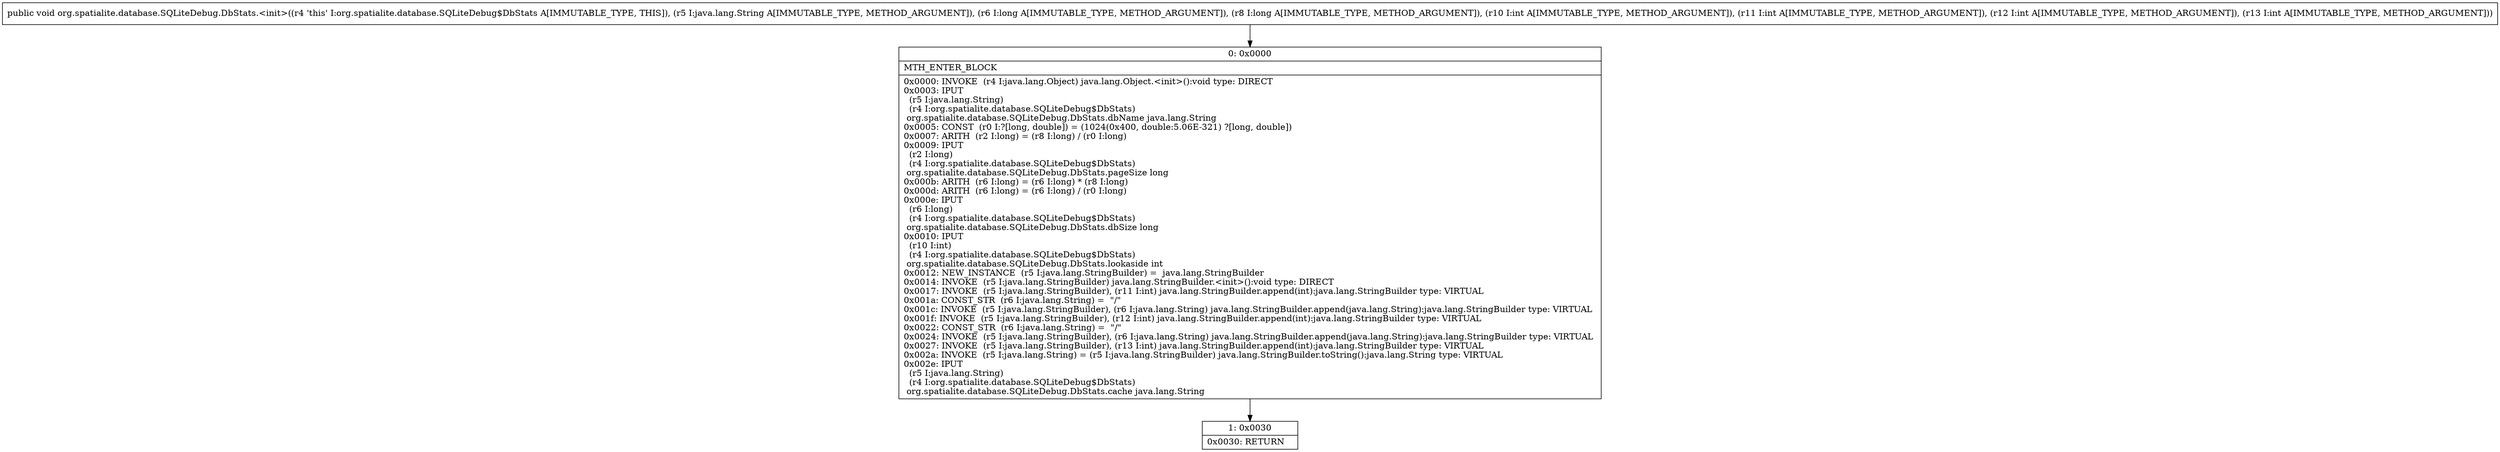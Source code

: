digraph "CFG fororg.spatialite.database.SQLiteDebug.DbStats.\<init\>(Ljava\/lang\/String;JJIIII)V" {
Node_0 [shape=record,label="{0\:\ 0x0000|MTH_ENTER_BLOCK\l|0x0000: INVOKE  (r4 I:java.lang.Object) java.lang.Object.\<init\>():void type: DIRECT \l0x0003: IPUT  \l  (r5 I:java.lang.String)\l  (r4 I:org.spatialite.database.SQLiteDebug$DbStats)\l org.spatialite.database.SQLiteDebug.DbStats.dbName java.lang.String \l0x0005: CONST  (r0 I:?[long, double]) = (1024(0x400, double:5.06E\-321) ?[long, double]) \l0x0007: ARITH  (r2 I:long) = (r8 I:long) \/ (r0 I:long) \l0x0009: IPUT  \l  (r2 I:long)\l  (r4 I:org.spatialite.database.SQLiteDebug$DbStats)\l org.spatialite.database.SQLiteDebug.DbStats.pageSize long \l0x000b: ARITH  (r6 I:long) = (r6 I:long) * (r8 I:long) \l0x000d: ARITH  (r6 I:long) = (r6 I:long) \/ (r0 I:long) \l0x000e: IPUT  \l  (r6 I:long)\l  (r4 I:org.spatialite.database.SQLiteDebug$DbStats)\l org.spatialite.database.SQLiteDebug.DbStats.dbSize long \l0x0010: IPUT  \l  (r10 I:int)\l  (r4 I:org.spatialite.database.SQLiteDebug$DbStats)\l org.spatialite.database.SQLiteDebug.DbStats.lookaside int \l0x0012: NEW_INSTANCE  (r5 I:java.lang.StringBuilder) =  java.lang.StringBuilder \l0x0014: INVOKE  (r5 I:java.lang.StringBuilder) java.lang.StringBuilder.\<init\>():void type: DIRECT \l0x0017: INVOKE  (r5 I:java.lang.StringBuilder), (r11 I:int) java.lang.StringBuilder.append(int):java.lang.StringBuilder type: VIRTUAL \l0x001a: CONST_STR  (r6 I:java.lang.String) =  \"\/\" \l0x001c: INVOKE  (r5 I:java.lang.StringBuilder), (r6 I:java.lang.String) java.lang.StringBuilder.append(java.lang.String):java.lang.StringBuilder type: VIRTUAL \l0x001f: INVOKE  (r5 I:java.lang.StringBuilder), (r12 I:int) java.lang.StringBuilder.append(int):java.lang.StringBuilder type: VIRTUAL \l0x0022: CONST_STR  (r6 I:java.lang.String) =  \"\/\" \l0x0024: INVOKE  (r5 I:java.lang.StringBuilder), (r6 I:java.lang.String) java.lang.StringBuilder.append(java.lang.String):java.lang.StringBuilder type: VIRTUAL \l0x0027: INVOKE  (r5 I:java.lang.StringBuilder), (r13 I:int) java.lang.StringBuilder.append(int):java.lang.StringBuilder type: VIRTUAL \l0x002a: INVOKE  (r5 I:java.lang.String) = (r5 I:java.lang.StringBuilder) java.lang.StringBuilder.toString():java.lang.String type: VIRTUAL \l0x002e: IPUT  \l  (r5 I:java.lang.String)\l  (r4 I:org.spatialite.database.SQLiteDebug$DbStats)\l org.spatialite.database.SQLiteDebug.DbStats.cache java.lang.String \l}"];
Node_1 [shape=record,label="{1\:\ 0x0030|0x0030: RETURN   \l}"];
MethodNode[shape=record,label="{public void org.spatialite.database.SQLiteDebug.DbStats.\<init\>((r4 'this' I:org.spatialite.database.SQLiteDebug$DbStats A[IMMUTABLE_TYPE, THIS]), (r5 I:java.lang.String A[IMMUTABLE_TYPE, METHOD_ARGUMENT]), (r6 I:long A[IMMUTABLE_TYPE, METHOD_ARGUMENT]), (r8 I:long A[IMMUTABLE_TYPE, METHOD_ARGUMENT]), (r10 I:int A[IMMUTABLE_TYPE, METHOD_ARGUMENT]), (r11 I:int A[IMMUTABLE_TYPE, METHOD_ARGUMENT]), (r12 I:int A[IMMUTABLE_TYPE, METHOD_ARGUMENT]), (r13 I:int A[IMMUTABLE_TYPE, METHOD_ARGUMENT])) }"];
MethodNode -> Node_0;
Node_0 -> Node_1;
}

